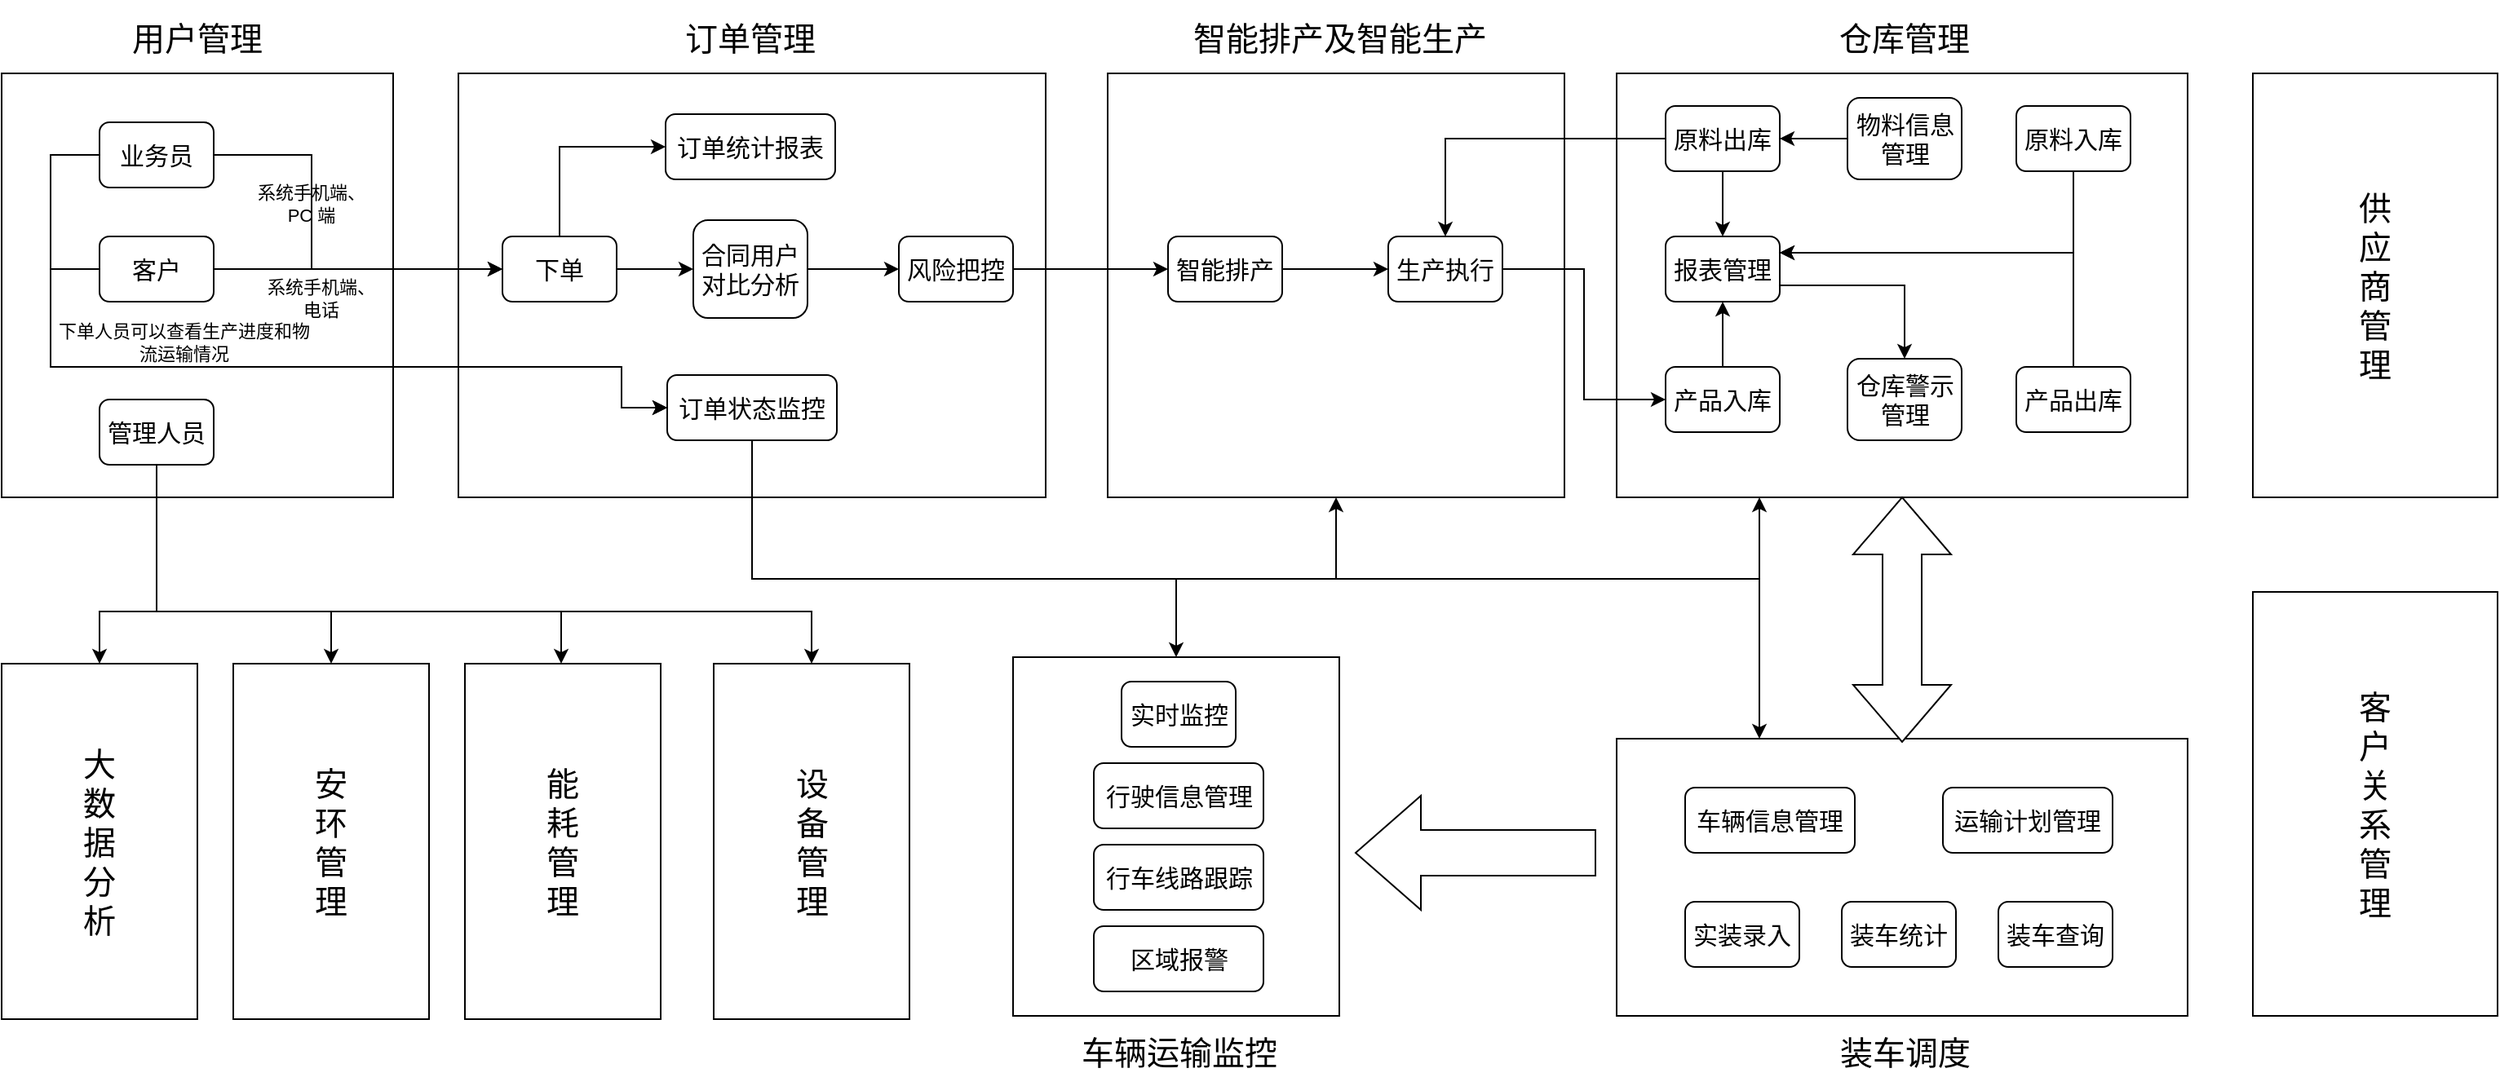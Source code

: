 <mxfile version="10.8.9" type="github"><diagram id="kxj7bEkWELo1m9nkRj0N" name="Page-1"><mxGraphModel dx="2100" dy="1008" grid="1" gridSize="10" guides="1" tooltips="1" connect="1" arrows="1" fold="1" page="1" pageScale="1" pageWidth="827" pageHeight="1169" math="0" shadow="0"><root><mxCell id="0"/><mxCell id="1" parent="0"/><mxCell id="n8bJMqZ2sUk8uv_84jbS-60" value="" style="rounded=0;whiteSpace=wrap;html=1;fontSize=20;" vertex="1" parent="1"><mxGeometry x="20" y="80" width="240" height="260" as="geometry"/></mxCell><mxCell id="n8bJMqZ2sUk8uv_84jbS-37" value="" style="rounded=0;whiteSpace=wrap;html=1;fontSize=15;" vertex="1" parent="1"><mxGeometry x="698" y="80" width="280" height="260" as="geometry"/></mxCell><mxCell id="n8bJMqZ2sUk8uv_84jbS-1" value="" style="rounded=0;whiteSpace=wrap;html=1;" vertex="1" parent="1"><mxGeometry x="300" y="80" width="360" height="260" as="geometry"/></mxCell><mxCell id="n8bJMqZ2sUk8uv_84jbS-100" style="edgeStyle=orthogonalEdgeStyle;rounded=0;orthogonalLoop=1;jettySize=auto;html=1;entryX=0;entryY=0.5;entryDx=0;entryDy=0;fontSize=20;" edge="1" parent="1" source="n8bJMqZ2sUk8uv_84jbS-3" target="n8bJMqZ2sUk8uv_84jbS-99"><mxGeometry relative="1" as="geometry"><Array as="points"><mxPoint x="362" y="125"/></Array></mxGeometry></mxCell><mxCell id="n8bJMqZ2sUk8uv_84jbS-3" value="下单" style="rounded=1;whiteSpace=wrap;html=1;fontSize=15;" vertex="1" parent="1"><mxGeometry x="327" y="180" width="70" height="40" as="geometry"/></mxCell><mxCell id="n8bJMqZ2sUk8uv_84jbS-11" value="合同用户对比分析" style="rounded=1;whiteSpace=wrap;html=1;fontSize=15;" vertex="1" parent="1"><mxGeometry x="444" y="170" width="70" height="60" as="geometry"/></mxCell><mxCell id="n8bJMqZ2sUk8uv_84jbS-12" value="" style="endArrow=classic;html=1;fontSize=15;exitX=1;exitY=0.5;exitDx=0;exitDy=0;entryX=0;entryY=0.5;entryDx=0;entryDy=0;" edge="1" parent="1" source="n8bJMqZ2sUk8uv_84jbS-3" target="n8bJMqZ2sUk8uv_84jbS-11"><mxGeometry width="50" height="50" relative="1" as="geometry"><mxPoint x="360" y="220" as="sourcePoint"/><mxPoint x="410" y="170" as="targetPoint"/></mxGeometry></mxCell><mxCell id="n8bJMqZ2sUk8uv_84jbS-13" value="风险把控" style="rounded=1;whiteSpace=wrap;html=1;fontSize=15;" vertex="1" parent="1"><mxGeometry x="570" y="180" width="70" height="40" as="geometry"/></mxCell><mxCell id="n8bJMqZ2sUk8uv_84jbS-14" value="" style="endArrow=classic;html=1;fontSize=15;exitX=1;exitY=0.5;exitDx=0;exitDy=0;entryX=0;entryY=0.5;entryDx=0;entryDy=0;" edge="1" parent="1" source="n8bJMqZ2sUk8uv_84jbS-11" target="n8bJMqZ2sUk8uv_84jbS-13"><mxGeometry width="50" height="50" relative="1" as="geometry"><mxPoint x="520" y="320" as="sourcePoint"/><mxPoint x="570" y="270" as="targetPoint"/></mxGeometry></mxCell><mxCell id="n8bJMqZ2sUk8uv_84jbS-15" value="订单管理" style="text;html=1;strokeColor=none;fillColor=none;align=center;verticalAlign=middle;whiteSpace=wrap;rounded=0;fontSize=20;" vertex="1" parent="1"><mxGeometry x="409" y="35" width="140" height="45" as="geometry"/></mxCell><mxCell id="n8bJMqZ2sUk8uv_84jbS-16" value="" style="endArrow=classic;html=1;fontSize=20;exitX=1;exitY=0.5;exitDx=0;exitDy=0;entryX=0;entryY=0.5;entryDx=0;entryDy=0;" edge="1" parent="1" source="n8bJMqZ2sUk8uv_84jbS-13" target="n8bJMqZ2sUk8uv_84jbS-18"><mxGeometry width="50" height="50" relative="1" as="geometry"><mxPoint x="750" y="220" as="sourcePoint"/><mxPoint x="720" y="200" as="targetPoint"/></mxGeometry></mxCell><mxCell id="n8bJMqZ2sUk8uv_84jbS-18" value="智能排产" style="rounded=1;whiteSpace=wrap;html=1;fontSize=15;" vertex="1" parent="1"><mxGeometry x="735" y="180" width="70" height="40" as="geometry"/></mxCell><mxCell id="n8bJMqZ2sUk8uv_84jbS-21" value="" style="rounded=0;whiteSpace=wrap;html=1;fontSize=15;" vertex="1" parent="1"><mxGeometry x="1010" y="80" width="350" height="260" as="geometry"/></mxCell><mxCell id="n8bJMqZ2sUk8uv_84jbS-22" value="" style="endArrow=classic;html=1;fontSize=15;exitX=1;exitY=0.5;exitDx=0;exitDy=0;entryX=0;entryY=0.5;entryDx=0;entryDy=0;" edge="1" parent="1" source="n8bJMqZ2sUk8uv_84jbS-18" target="n8bJMqZ2sUk8uv_84jbS-24"><mxGeometry width="50" height="50" relative="1" as="geometry"><mxPoint x="890" y="350" as="sourcePoint"/><mxPoint x="800" y="90" as="targetPoint"/></mxGeometry></mxCell><mxCell id="n8bJMqZ2sUk8uv_84jbS-24" value="生产执行" style="rounded=1;whiteSpace=wrap;html=1;fontSize=15;" vertex="1" parent="1"><mxGeometry x="870" y="180" width="70" height="40" as="geometry"/></mxCell><mxCell id="n8bJMqZ2sUk8uv_84jbS-25" value="原料出库" style="rounded=1;whiteSpace=wrap;html=1;fontSize=15;" vertex="1" parent="1"><mxGeometry x="1040" y="100" width="70" height="40" as="geometry"/></mxCell><mxCell id="n8bJMqZ2sUk8uv_84jbS-26" value="" style="endArrow=classic;html=1;fontSize=15;exitX=0;exitY=0.5;exitDx=0;exitDy=0;entryX=0.5;entryY=0;entryDx=0;entryDy=0;edgeStyle=orthogonalEdgeStyle;rounded=0;" edge="1" parent="1" source="n8bJMqZ2sUk8uv_84jbS-25" target="n8bJMqZ2sUk8uv_84jbS-24"><mxGeometry width="50" height="50" relative="1" as="geometry"><mxPoint x="880" y="120" as="sourcePoint"/><mxPoint x="930" y="70" as="targetPoint"/></mxGeometry></mxCell><mxCell id="n8bJMqZ2sUk8uv_84jbS-28" value="物料信息管理" style="rounded=1;whiteSpace=wrap;html=1;fontSize=15;" vertex="1" parent="1"><mxGeometry x="1151.5" y="95" width="70" height="50" as="geometry"/></mxCell><mxCell id="n8bJMqZ2sUk8uv_84jbS-29" value="" style="endArrow=classic;html=1;fontSize=15;entryX=1;entryY=0.5;entryDx=0;entryDy=0;exitX=0;exitY=0.5;exitDx=0;exitDy=0;" edge="1" parent="1" source="n8bJMqZ2sUk8uv_84jbS-28" target="n8bJMqZ2sUk8uv_84jbS-25"><mxGeometry width="50" height="50" relative="1" as="geometry"><mxPoint x="880" y="370" as="sourcePoint"/><mxPoint x="1210" y="200" as="targetPoint"/></mxGeometry></mxCell><mxCell id="n8bJMqZ2sUk8uv_84jbS-30" value="产品入库" style="rounded=1;whiteSpace=wrap;html=1;fontSize=15;" vertex="1" parent="1"><mxGeometry x="1040" y="260" width="70" height="40" as="geometry"/></mxCell><mxCell id="n8bJMqZ2sUk8uv_84jbS-31" value="" style="endArrow=classic;html=1;fontSize=15;exitX=1;exitY=0.5;exitDx=0;exitDy=0;entryX=0;entryY=0.5;entryDx=0;entryDy=0;edgeStyle=orthogonalEdgeStyle;rounded=0;" edge="1" parent="1" source="n8bJMqZ2sUk8uv_84jbS-24" target="n8bJMqZ2sUk8uv_84jbS-30"><mxGeometry width="50" height="50" relative="1" as="geometry"><mxPoint x="910" y="330" as="sourcePoint"/><mxPoint x="960" y="280" as="targetPoint"/></mxGeometry></mxCell><mxCell id="n8bJMqZ2sUk8uv_84jbS-32" value="报表管理" style="rounded=1;whiteSpace=wrap;html=1;fontSize=15;" vertex="1" parent="1"><mxGeometry x="1040" y="180" width="70" height="40" as="geometry"/></mxCell><mxCell id="n8bJMqZ2sUk8uv_84jbS-33" value="" style="endArrow=classic;html=1;fontSize=15;entryX=0.5;entryY=0;entryDx=0;entryDy=0;exitX=0.5;exitY=1;exitDx=0;exitDy=0;" edge="1" parent="1" source="n8bJMqZ2sUk8uv_84jbS-25" target="n8bJMqZ2sUk8uv_84jbS-32"><mxGeometry width="50" height="50" relative="1" as="geometry"><mxPoint x="930" y="310" as="sourcePoint"/><mxPoint x="880" y="360" as="targetPoint"/></mxGeometry></mxCell><mxCell id="n8bJMqZ2sUk8uv_84jbS-34" value="" style="endArrow=classic;html=1;fontSize=15;entryX=0.5;entryY=1;entryDx=0;entryDy=0;exitX=0.5;exitY=0;exitDx=0;exitDy=0;" edge="1" parent="1" source="n8bJMqZ2sUk8uv_84jbS-30" target="n8bJMqZ2sUk8uv_84jbS-32"><mxGeometry width="50" height="50" relative="1" as="geometry"><mxPoint x="910" y="380" as="sourcePoint"/><mxPoint x="960" y="330" as="targetPoint"/></mxGeometry></mxCell><mxCell id="n8bJMqZ2sUk8uv_84jbS-35" value="仓库警示管理" style="rounded=1;whiteSpace=wrap;html=1;fontSize=15;" vertex="1" parent="1"><mxGeometry x="1151.5" y="255" width="70" height="50" as="geometry"/></mxCell><mxCell id="n8bJMqZ2sUk8uv_84jbS-36" value="" style="endArrow=classic;html=1;fontSize=15;exitX=1;exitY=0.75;exitDx=0;exitDy=0;entryX=0.5;entryY=0;entryDx=0;entryDy=0;edgeStyle=orthogonalEdgeStyle;rounded=0;" edge="1" parent="1" source="n8bJMqZ2sUk8uv_84jbS-32" target="n8bJMqZ2sUk8uv_84jbS-35"><mxGeometry width="50" height="50" relative="1" as="geometry"><mxPoint x="1180" y="230" as="sourcePoint"/><mxPoint x="1230" y="180" as="targetPoint"/></mxGeometry></mxCell><mxCell id="n8bJMqZ2sUk8uv_84jbS-38" value="智能排产及智能生产" style="text;html=1;strokeColor=none;fillColor=none;align=center;verticalAlign=middle;whiteSpace=wrap;rounded=0;fontSize=20;" vertex="1" parent="1"><mxGeometry x="741.5" y="35" width="197" height="45" as="geometry"/></mxCell><mxCell id="n8bJMqZ2sUk8uv_84jbS-39" value="仓库管理" style="text;html=1;strokeColor=none;fillColor=none;align=center;verticalAlign=middle;whiteSpace=wrap;rounded=0;fontSize=20;" vertex="1" parent="1"><mxGeometry x="1088" y="35" width="197" height="45" as="geometry"/></mxCell><mxCell id="n8bJMqZ2sUk8uv_84jbS-42" style="edgeStyle=orthogonalEdgeStyle;rounded=0;orthogonalLoop=1;jettySize=auto;html=1;entryX=1;entryY=0.25;entryDx=0;entryDy=0;fontSize=15;" edge="1" parent="1" source="n8bJMqZ2sUk8uv_84jbS-40" target="n8bJMqZ2sUk8uv_84jbS-32"><mxGeometry relative="1" as="geometry"><Array as="points"><mxPoint x="1290" y="190"/></Array></mxGeometry></mxCell><mxCell id="n8bJMqZ2sUk8uv_84jbS-40" value="原料入库" style="rounded=1;whiteSpace=wrap;html=1;fontSize=15;" vertex="1" parent="1"><mxGeometry x="1255" y="100" width="70" height="40" as="geometry"/></mxCell><mxCell id="n8bJMqZ2sUk8uv_84jbS-43" style="edgeStyle=orthogonalEdgeStyle;rounded=0;orthogonalLoop=1;jettySize=auto;html=1;fontSize=15;" edge="1" parent="1" source="n8bJMqZ2sUk8uv_84jbS-41"><mxGeometry relative="1" as="geometry"><mxPoint x="1110" y="190" as="targetPoint"/><Array as="points"><mxPoint x="1290" y="190"/><mxPoint x="1110" y="190"/></Array></mxGeometry></mxCell><mxCell id="n8bJMqZ2sUk8uv_84jbS-41" value="产品出库" style="rounded=1;whiteSpace=wrap;html=1;fontSize=15;" vertex="1" parent="1"><mxGeometry x="1255" y="260" width="70" height="40" as="geometry"/></mxCell><mxCell id="n8bJMqZ2sUk8uv_84jbS-44" value="" style="rounded=0;whiteSpace=wrap;html=1;fontSize=15;" vertex="1" parent="1"><mxGeometry x="1010" y="488" width="350" height="170" as="geometry"/></mxCell><mxCell id="n8bJMqZ2sUk8uv_84jbS-45" value="" style="html=1;shadow=0;dashed=0;align=center;verticalAlign=middle;shape=mxgraph.arrows2.twoWayArrow;dy=0.6;dx=35;fontSize=15;direction=south;" vertex="1" parent="1"><mxGeometry x="1155" y="340" width="60" height="150" as="geometry"/></mxCell><mxCell id="n8bJMqZ2sUk8uv_84jbS-47" value="车辆信息管理" style="rounded=1;whiteSpace=wrap;html=1;fontSize=15;" vertex="1" parent="1"><mxGeometry x="1052" y="518" width="104" height="40" as="geometry"/></mxCell><mxCell id="n8bJMqZ2sUk8uv_84jbS-48" value="运输计划管理" style="rounded=1;whiteSpace=wrap;html=1;fontSize=15;" vertex="1" parent="1"><mxGeometry x="1210" y="518" width="104" height="40" as="geometry"/></mxCell><mxCell id="n8bJMqZ2sUk8uv_84jbS-49" value="实装录入" style="rounded=1;whiteSpace=wrap;html=1;fontSize=15;" vertex="1" parent="1"><mxGeometry x="1052" y="588" width="70" height="40" as="geometry"/></mxCell><mxCell id="n8bJMqZ2sUk8uv_84jbS-50" value="装车查询" style="rounded=1;whiteSpace=wrap;html=1;fontSize=15;" vertex="1" parent="1"><mxGeometry x="1244" y="588" width="70" height="40" as="geometry"/></mxCell><mxCell id="n8bJMqZ2sUk8uv_84jbS-51" value="装车统计" style="rounded=1;whiteSpace=wrap;html=1;fontSize=15;" vertex="1" parent="1"><mxGeometry x="1148" y="588" width="70" height="40" as="geometry"/></mxCell><mxCell id="n8bJMqZ2sUk8uv_84jbS-52" value="装车调度" style="text;html=1;strokeColor=none;fillColor=none;align=center;verticalAlign=middle;whiteSpace=wrap;rounded=0;fontSize=20;direction=west;" vertex="1" parent="1"><mxGeometry x="1126.5" y="660" width="120" height="40" as="geometry"/></mxCell><mxCell id="n8bJMqZ2sUk8uv_84jbS-53" value="" style="rounded=0;whiteSpace=wrap;html=1;fontSize=20;" vertex="1" parent="1"><mxGeometry x="640" y="438" width="200" height="220" as="geometry"/></mxCell><mxCell id="n8bJMqZ2sUk8uv_84jbS-54" value="实时监控" style="rounded=1;whiteSpace=wrap;html=1;fontSize=15;" vertex="1" parent="1"><mxGeometry x="706.5" y="453" width="70" height="40" as="geometry"/></mxCell><mxCell id="n8bJMqZ2sUk8uv_84jbS-55" value="行驶信息管理" style="rounded=1;whiteSpace=wrap;html=1;fontSize=15;" vertex="1" parent="1"><mxGeometry x="689.5" y="503" width="104" height="40" as="geometry"/></mxCell><mxCell id="n8bJMqZ2sUk8uv_84jbS-56" value="行车线路跟踪" style="rounded=1;whiteSpace=wrap;html=1;fontSize=15;" vertex="1" parent="1"><mxGeometry x="689.5" y="553" width="104" height="40" as="geometry"/></mxCell><mxCell id="n8bJMqZ2sUk8uv_84jbS-57" value="区域报警" style="rounded=1;whiteSpace=wrap;html=1;fontSize=15;" vertex="1" parent="1"><mxGeometry x="689.5" y="603" width="104" height="40" as="geometry"/></mxCell><mxCell id="n8bJMqZ2sUk8uv_84jbS-58" value="" style="html=1;shadow=0;dashed=0;align=center;verticalAlign=middle;shape=mxgraph.arrows2.arrow;dy=0.6;dx=40;flipH=1;notch=0;fontSize=20;" vertex="1" parent="1"><mxGeometry x="850" y="523" width="147" height="70" as="geometry"/></mxCell><mxCell id="n8bJMqZ2sUk8uv_84jbS-63" style="edgeStyle=orthogonalEdgeStyle;rounded=0;orthogonalLoop=1;jettySize=auto;html=1;fontSize=20;" edge="1" parent="1" source="n8bJMqZ2sUk8uv_84jbS-62"><mxGeometry relative="1" as="geometry"><mxPoint x="327" y="200" as="targetPoint"/><Array as="points"><mxPoint x="210" y="130"/><mxPoint x="210" y="200"/><mxPoint x="327" y="200"/></Array></mxGeometry></mxCell><mxCell id="n8bJMqZ2sUk8uv_84jbS-80" style="edgeStyle=orthogonalEdgeStyle;rounded=0;orthogonalLoop=1;jettySize=auto;html=1;entryX=0;entryY=0.5;entryDx=0;entryDy=0;fontSize=11;" edge="1" parent="1" source="n8bJMqZ2sUk8uv_84jbS-62" target="n8bJMqZ2sUk8uv_84jbS-73"><mxGeometry relative="1" as="geometry"><Array as="points"><mxPoint x="50" y="130"/><mxPoint x="50" y="260"/><mxPoint x="400" y="260"/><mxPoint x="400" y="285"/></Array></mxGeometry></mxCell><mxCell id="n8bJMqZ2sUk8uv_84jbS-62" value="业务员" style="rounded=1;whiteSpace=wrap;html=1;fontSize=15;" vertex="1" parent="1"><mxGeometry x="80" y="110" width="70" height="40" as="geometry"/></mxCell><mxCell id="n8bJMqZ2sUk8uv_84jbS-68" style="edgeStyle=orthogonalEdgeStyle;rounded=0;orthogonalLoop=1;jettySize=auto;html=1;entryX=0;entryY=0.5;entryDx=0;entryDy=0;fontSize=12;" edge="1" parent="1" source="n8bJMqZ2sUk8uv_84jbS-67" target="n8bJMqZ2sUk8uv_84jbS-3"><mxGeometry relative="1" as="geometry"/></mxCell><mxCell id="n8bJMqZ2sUk8uv_84jbS-78" style="edgeStyle=orthogonalEdgeStyle;rounded=0;orthogonalLoop=1;jettySize=auto;html=1;entryX=0;entryY=0.5;entryDx=0;entryDy=0;fontSize=11;" edge="1" parent="1" source="n8bJMqZ2sUk8uv_84jbS-67" target="n8bJMqZ2sUk8uv_84jbS-73"><mxGeometry relative="1" as="geometry"><Array as="points"><mxPoint x="50" y="200"/><mxPoint x="50" y="260"/><mxPoint x="400" y="260"/><mxPoint x="400" y="285"/></Array></mxGeometry></mxCell><mxCell id="n8bJMqZ2sUk8uv_84jbS-67" value="客户" style="rounded=1;whiteSpace=wrap;html=1;fontSize=15;" vertex="1" parent="1"><mxGeometry x="80" y="180" width="70" height="40" as="geometry"/></mxCell><mxCell id="n8bJMqZ2sUk8uv_84jbS-70" value="系统手机端、PC 端" style="text;html=1;strokeColor=none;fillColor=none;align=center;verticalAlign=middle;whiteSpace=wrap;rounded=0;fontSize=11;" vertex="1" parent="1"><mxGeometry x="170" y="140" width="80" height="40" as="geometry"/></mxCell><mxCell id="n8bJMqZ2sUk8uv_84jbS-72" value="&lt;font style=&quot;font-size: 11px&quot;&gt;系统手机端、&lt;br&gt;电话&lt;br&gt;&lt;/font&gt;" style="text;html=1;strokeColor=none;fillColor=none;align=center;verticalAlign=middle;whiteSpace=wrap;rounded=0;fontSize=11;" vertex="1" parent="1"><mxGeometry x="166" y="193" width="100" height="50" as="geometry"/></mxCell><mxCell id="n8bJMqZ2sUk8uv_84jbS-74" style="edgeStyle=orthogonalEdgeStyle;rounded=0;orthogonalLoop=1;jettySize=auto;html=1;entryX=0.5;entryY=1;entryDx=0;entryDy=0;fontSize=11;exitX=0.5;exitY=1;exitDx=0;exitDy=0;" edge="1" parent="1" source="n8bJMqZ2sUk8uv_84jbS-73" target="n8bJMqZ2sUk8uv_84jbS-37"><mxGeometry relative="1" as="geometry"><Array as="points"><mxPoint x="480" y="390"/><mxPoint x="838" y="390"/></Array></mxGeometry></mxCell><mxCell id="n8bJMqZ2sUk8uv_84jbS-75" style="edgeStyle=orthogonalEdgeStyle;rounded=0;orthogonalLoop=1;jettySize=auto;html=1;entryX=0.25;entryY=1;entryDx=0;entryDy=0;fontSize=11;exitX=0.75;exitY=1;exitDx=0;exitDy=0;" edge="1" parent="1" source="n8bJMqZ2sUk8uv_84jbS-73" target="n8bJMqZ2sUk8uv_84jbS-21"><mxGeometry relative="1" as="geometry"><Array as="points"><mxPoint x="480" y="304"/><mxPoint x="480" y="390"/><mxPoint x="1098" y="390"/></Array></mxGeometry></mxCell><mxCell id="n8bJMqZ2sUk8uv_84jbS-76" style="edgeStyle=orthogonalEdgeStyle;rounded=0;orthogonalLoop=1;jettySize=auto;html=1;entryX=0.25;entryY=0;entryDx=0;entryDy=0;fontSize=11;" edge="1" parent="1" source="n8bJMqZ2sUk8uv_84jbS-73" target="n8bJMqZ2sUk8uv_84jbS-44"><mxGeometry relative="1" as="geometry"><Array as="points"><mxPoint x="480" y="390"/><mxPoint x="1098" y="390"/></Array></mxGeometry></mxCell><mxCell id="n8bJMqZ2sUk8uv_84jbS-77" style="edgeStyle=orthogonalEdgeStyle;rounded=0;orthogonalLoop=1;jettySize=auto;html=1;entryX=0.5;entryY=0;entryDx=0;entryDy=0;fontSize=11;" edge="1" parent="1" source="n8bJMqZ2sUk8uv_84jbS-73" target="n8bJMqZ2sUk8uv_84jbS-53"><mxGeometry relative="1" as="geometry"><Array as="points"><mxPoint x="480" y="390"/><mxPoint x="740" y="390"/></Array></mxGeometry></mxCell><mxCell id="n8bJMqZ2sUk8uv_84jbS-73" value="订单状态监控" style="rounded=1;whiteSpace=wrap;html=1;fontSize=15;" vertex="1" parent="1"><mxGeometry x="428" y="265" width="104" height="40" as="geometry"/></mxCell><mxCell id="n8bJMqZ2sUk8uv_84jbS-79" value="下单人员可以查看生产进度和物流运输情况" style="text;html=1;strokeColor=none;fillColor=none;align=center;verticalAlign=middle;whiteSpace=wrap;rounded=0;fontSize=11;" vertex="1" parent="1"><mxGeometry x="54" y="235" width="156" height="20" as="geometry"/></mxCell><mxCell id="n8bJMqZ2sUk8uv_84jbS-91" style="edgeStyle=orthogonalEdgeStyle;rounded=0;orthogonalLoop=1;jettySize=auto;html=1;entryX=0.5;entryY=1;entryDx=0;entryDy=0;fontSize=20;" edge="1" parent="1" source="n8bJMqZ2sUk8uv_84jbS-82" target="n8bJMqZ2sUk8uv_84jbS-90"><mxGeometry relative="1" as="geometry"><Array as="points"><mxPoint x="115" y="410"/><mxPoint x="517" y="410"/></Array></mxGeometry></mxCell><mxCell id="n8bJMqZ2sUk8uv_84jbS-92" style="edgeStyle=orthogonalEdgeStyle;rounded=0;orthogonalLoop=1;jettySize=auto;html=1;fontSize=20;" edge="1" parent="1" source="n8bJMqZ2sUk8uv_84jbS-82" target="n8bJMqZ2sUk8uv_84jbS-83"><mxGeometry relative="1" as="geometry"><Array as="points"><mxPoint x="115" y="410"/><mxPoint x="363" y="410"/></Array></mxGeometry></mxCell><mxCell id="n8bJMqZ2sUk8uv_84jbS-93" style="edgeStyle=orthogonalEdgeStyle;rounded=0;orthogonalLoop=1;jettySize=auto;html=1;entryX=0.5;entryY=1;entryDx=0;entryDy=0;fontSize=20;" edge="1" parent="1" source="n8bJMqZ2sUk8uv_84jbS-82" target="n8bJMqZ2sUk8uv_84jbS-84"><mxGeometry relative="1" as="geometry"><Array as="points"><mxPoint x="115" y="410"/><mxPoint x="222" y="410"/></Array></mxGeometry></mxCell><mxCell id="n8bJMqZ2sUk8uv_84jbS-94" style="edgeStyle=orthogonalEdgeStyle;rounded=0;orthogonalLoop=1;jettySize=auto;html=1;entryX=0.5;entryY=1;entryDx=0;entryDy=0;fontSize=20;" edge="1" parent="1" source="n8bJMqZ2sUk8uv_84jbS-82" target="n8bJMqZ2sUk8uv_84jbS-85"><mxGeometry relative="1" as="geometry"><Array as="points"><mxPoint x="115" y="410"/><mxPoint x="80" y="410"/></Array></mxGeometry></mxCell><mxCell id="n8bJMqZ2sUk8uv_84jbS-82" value="管理人员" style="rounded=1;whiteSpace=wrap;html=1;fontSize=15;" vertex="1" parent="1"><mxGeometry x="80" y="280" width="70" height="40" as="geometry"/></mxCell><mxCell id="n8bJMqZ2sUk8uv_84jbS-83" value="能&lt;br style=&quot;font-size: 20px;&quot;&gt;耗&lt;br style=&quot;font-size: 20px;&quot;&gt;管&lt;br style=&quot;font-size: 20px;&quot;&gt;理" style="rounded=0;whiteSpace=wrap;html=1;fontSize=20;direction=west;" vertex="1" parent="1"><mxGeometry x="304" y="442" width="120" height="218" as="geometry"/></mxCell><mxCell id="n8bJMqZ2sUk8uv_84jbS-84" value="安&lt;br style=&quot;font-size: 20px&quot;&gt;环&lt;br&gt;管&lt;br style=&quot;font-size: 20px&quot;&gt;理" style="rounded=0;whiteSpace=wrap;html=1;fontSize=20;direction=west;" vertex="1" parent="1"><mxGeometry x="162" y="442" width="120" height="218" as="geometry"/></mxCell><mxCell id="n8bJMqZ2sUk8uv_84jbS-85" value="大&lt;br&gt;数&lt;br&gt;据&lt;br&gt;分&lt;br&gt;析" style="rounded=0;whiteSpace=wrap;html=1;fontSize=20;direction=west;" vertex="1" parent="1"><mxGeometry x="20" y="442" width="120" height="218" as="geometry"/></mxCell><mxCell id="n8bJMqZ2sUk8uv_84jbS-90" value="设&lt;br&gt;备&lt;br&gt;管&lt;br&gt;理" style="rounded=0;whiteSpace=wrap;html=1;fontSize=20;direction=west;" vertex="1" parent="1"><mxGeometry x="456.5" y="442" width="120" height="218" as="geometry"/></mxCell><mxCell id="n8bJMqZ2sUk8uv_84jbS-95" value="用户管理" style="text;html=1;strokeColor=none;fillColor=none;align=center;verticalAlign=middle;whiteSpace=wrap;rounded=0;fontSize=20;" vertex="1" parent="1"><mxGeometry x="70" y="35" width="140" height="45" as="geometry"/></mxCell><mxCell id="n8bJMqZ2sUk8uv_84jbS-96" value="供&lt;br style=&quot;font-size: 20px;&quot;&gt;应&lt;br style=&quot;font-size: 20px;&quot;&gt;商&lt;br style=&quot;font-size: 20px;&quot;&gt;管&lt;br style=&quot;font-size: 20px;&quot;&gt;理" style="rounded=0;whiteSpace=wrap;html=1;fontSize=20;" vertex="1" parent="1"><mxGeometry x="1400" y="80" width="150" height="260" as="geometry"/></mxCell><mxCell id="n8bJMqZ2sUk8uv_84jbS-97" value="客&lt;br&gt;户&lt;br&gt;关&lt;br&gt;系&lt;br style=&quot;font-size: 20px&quot;&gt;管&lt;br style=&quot;font-size: 20px&quot;&gt;理" style="rounded=0;whiteSpace=wrap;html=1;fontSize=20;" vertex="1" parent="1"><mxGeometry x="1400" y="398" width="150" height="260" as="geometry"/></mxCell><mxCell id="n8bJMqZ2sUk8uv_84jbS-98" value="车辆运输监控" style="text;html=1;strokeColor=none;fillColor=none;align=center;verticalAlign=middle;whiteSpace=wrap;rounded=0;fontSize=20;direction=west;" vertex="1" parent="1"><mxGeometry x="661.5" y="660" width="160" height="40" as="geometry"/></mxCell><mxCell id="n8bJMqZ2sUk8uv_84jbS-99" value="订单统计报表" style="rounded=1;whiteSpace=wrap;html=1;fontSize=15;" vertex="1" parent="1"><mxGeometry x="427" y="105" width="104" height="40" as="geometry"/></mxCell></root></mxGraphModel></diagram></mxfile>